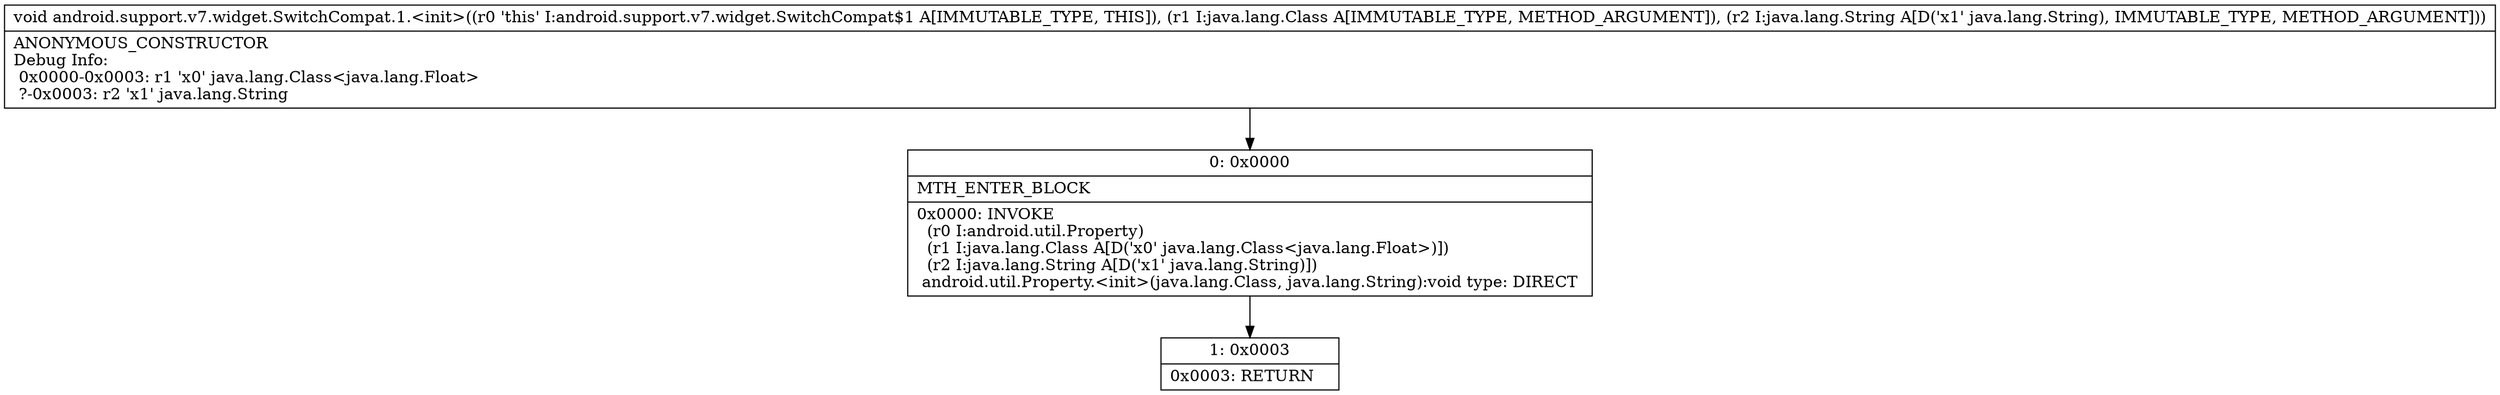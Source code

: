 digraph "CFG forandroid.support.v7.widget.SwitchCompat.1.\<init\>(Ljava\/lang\/Class;Ljava\/lang\/String;)V" {
Node_0 [shape=record,label="{0\:\ 0x0000|MTH_ENTER_BLOCK\l|0x0000: INVOKE  \l  (r0 I:android.util.Property)\l  (r1 I:java.lang.Class A[D('x0' java.lang.Class\<java.lang.Float\>)])\l  (r2 I:java.lang.String A[D('x1' java.lang.String)])\l android.util.Property.\<init\>(java.lang.Class, java.lang.String):void type: DIRECT \l}"];
Node_1 [shape=record,label="{1\:\ 0x0003|0x0003: RETURN   \l}"];
MethodNode[shape=record,label="{void android.support.v7.widget.SwitchCompat.1.\<init\>((r0 'this' I:android.support.v7.widget.SwitchCompat$1 A[IMMUTABLE_TYPE, THIS]), (r1 I:java.lang.Class A[IMMUTABLE_TYPE, METHOD_ARGUMENT]), (r2 I:java.lang.String A[D('x1' java.lang.String), IMMUTABLE_TYPE, METHOD_ARGUMENT]))  | ANONYMOUS_CONSTRUCTOR\lDebug Info:\l  0x0000\-0x0003: r1 'x0' java.lang.Class\<java.lang.Float\>\l  ?\-0x0003: r2 'x1' java.lang.String\l}"];
MethodNode -> Node_0;
Node_0 -> Node_1;
}

